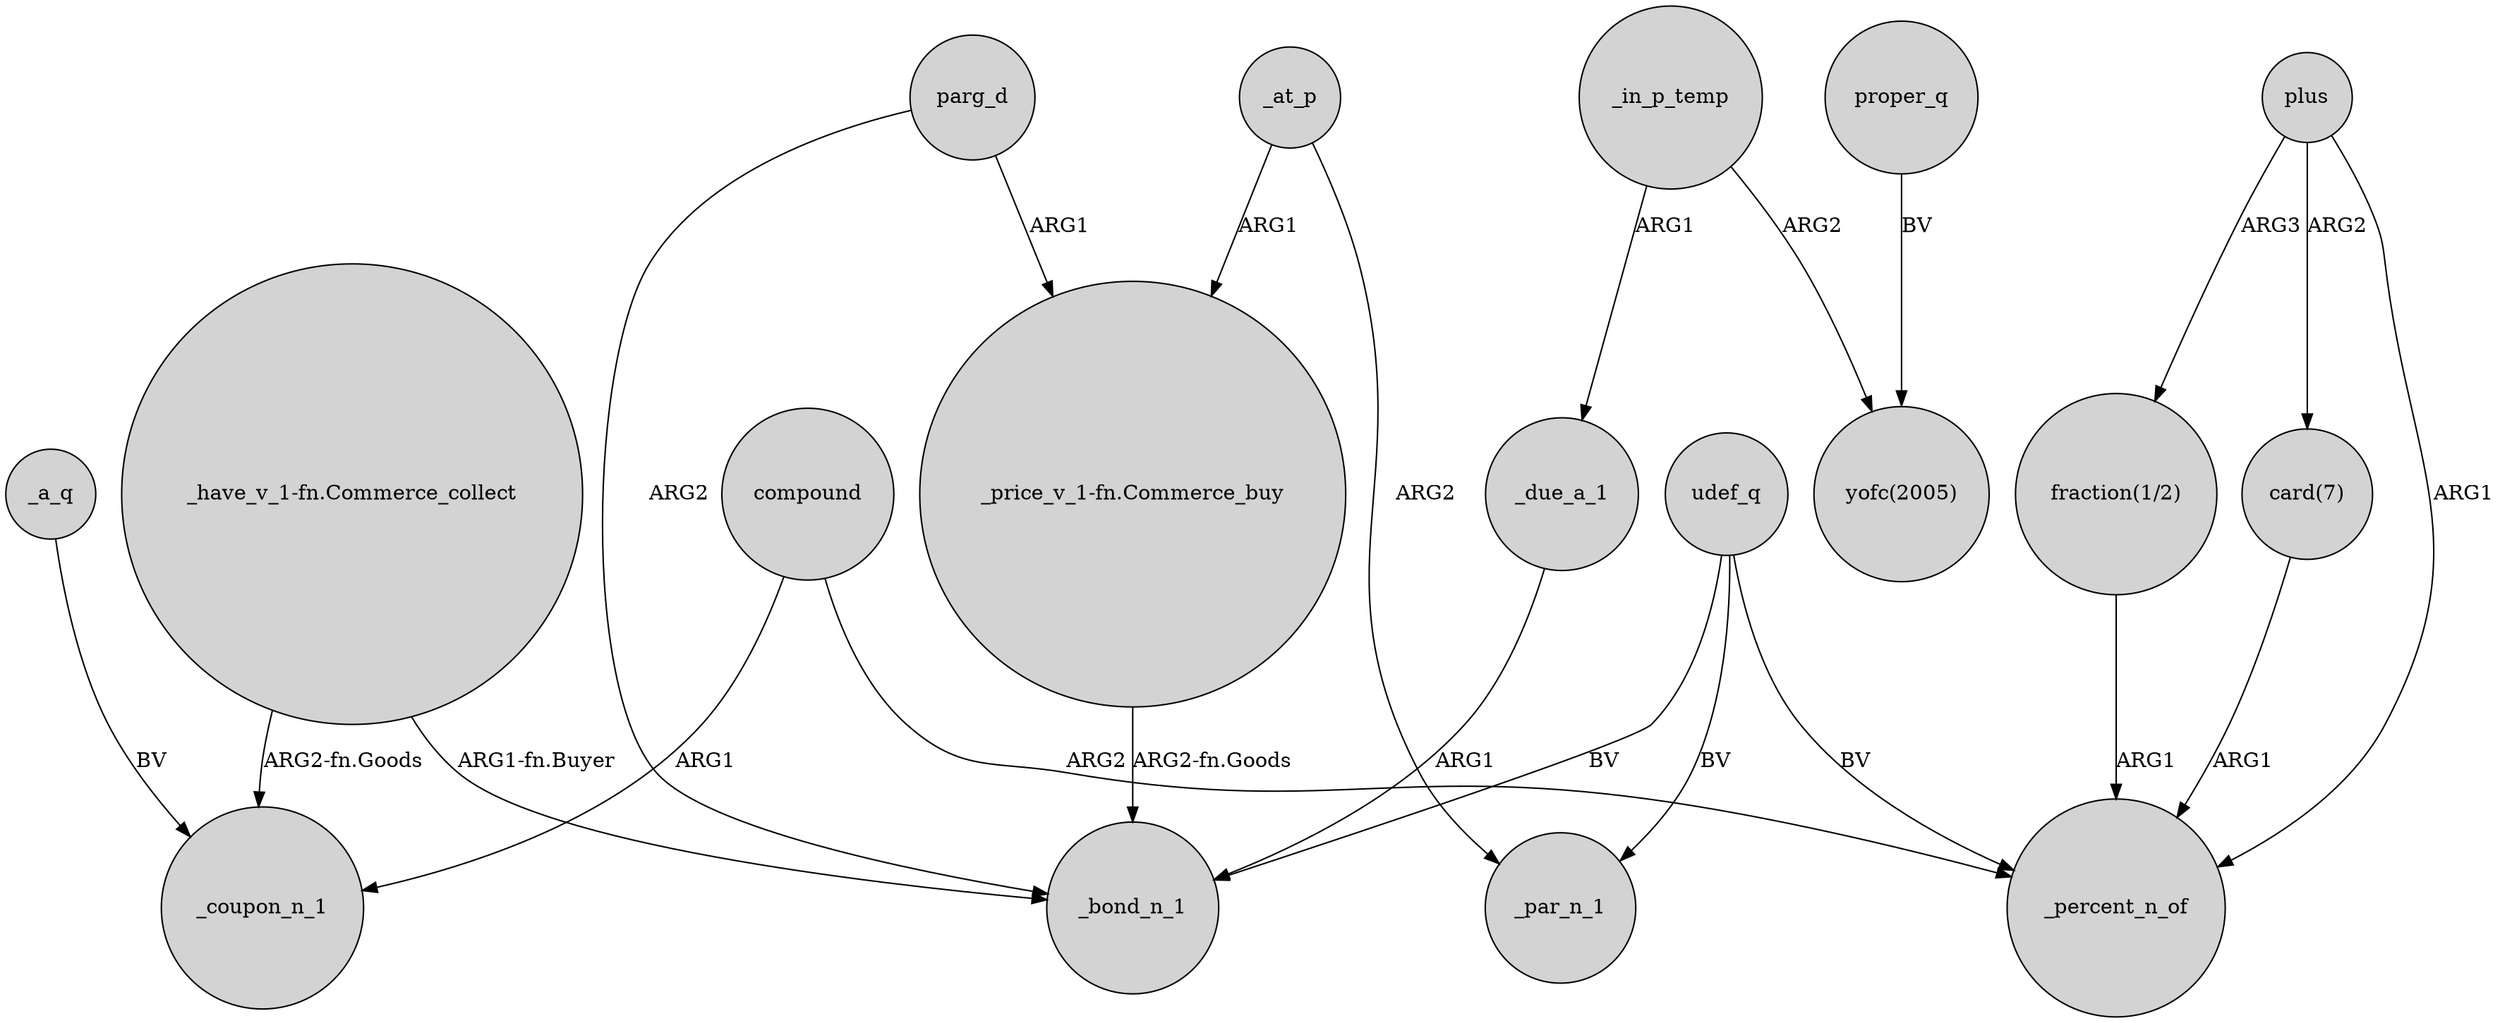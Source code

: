 digraph {
	node [shape=circle style=filled]
	compound -> _coupon_n_1 [label=ARG1]
	"_have_v_1-fn.Commerce_collect" -> _bond_n_1 [label="ARG1-fn.Buyer"]
	"card(7)" -> _percent_n_of [label=ARG1]
	_at_p -> _par_n_1 [label=ARG2]
	parg_d -> _bond_n_1 [label=ARG2]
	udef_q -> _bond_n_1 [label=BV]
	_in_p_temp -> _due_a_1 [label=ARG1]
	"_price_v_1-fn.Commerce_buy" -> _bond_n_1 [label="ARG2-fn.Goods"]
	proper_q -> "yofc(2005)" [label=BV]
	_at_p -> "_price_v_1-fn.Commerce_buy" [label=ARG1]
	parg_d -> "_price_v_1-fn.Commerce_buy" [label=ARG1]
	_in_p_temp -> "yofc(2005)" [label=ARG2]
	_a_q -> _coupon_n_1 [label=BV]
	plus -> _percent_n_of [label=ARG1]
	_due_a_1 -> _bond_n_1 [label=ARG1]
	"fraction(1/2)" -> _percent_n_of [label=ARG1]
	udef_q -> _percent_n_of [label=BV]
	compound -> _percent_n_of [label=ARG2]
	udef_q -> _par_n_1 [label=BV]
	plus -> "card(7)" [label=ARG2]
	"_have_v_1-fn.Commerce_collect" -> _coupon_n_1 [label="ARG2-fn.Goods"]
	plus -> "fraction(1/2)" [label=ARG3]
}
